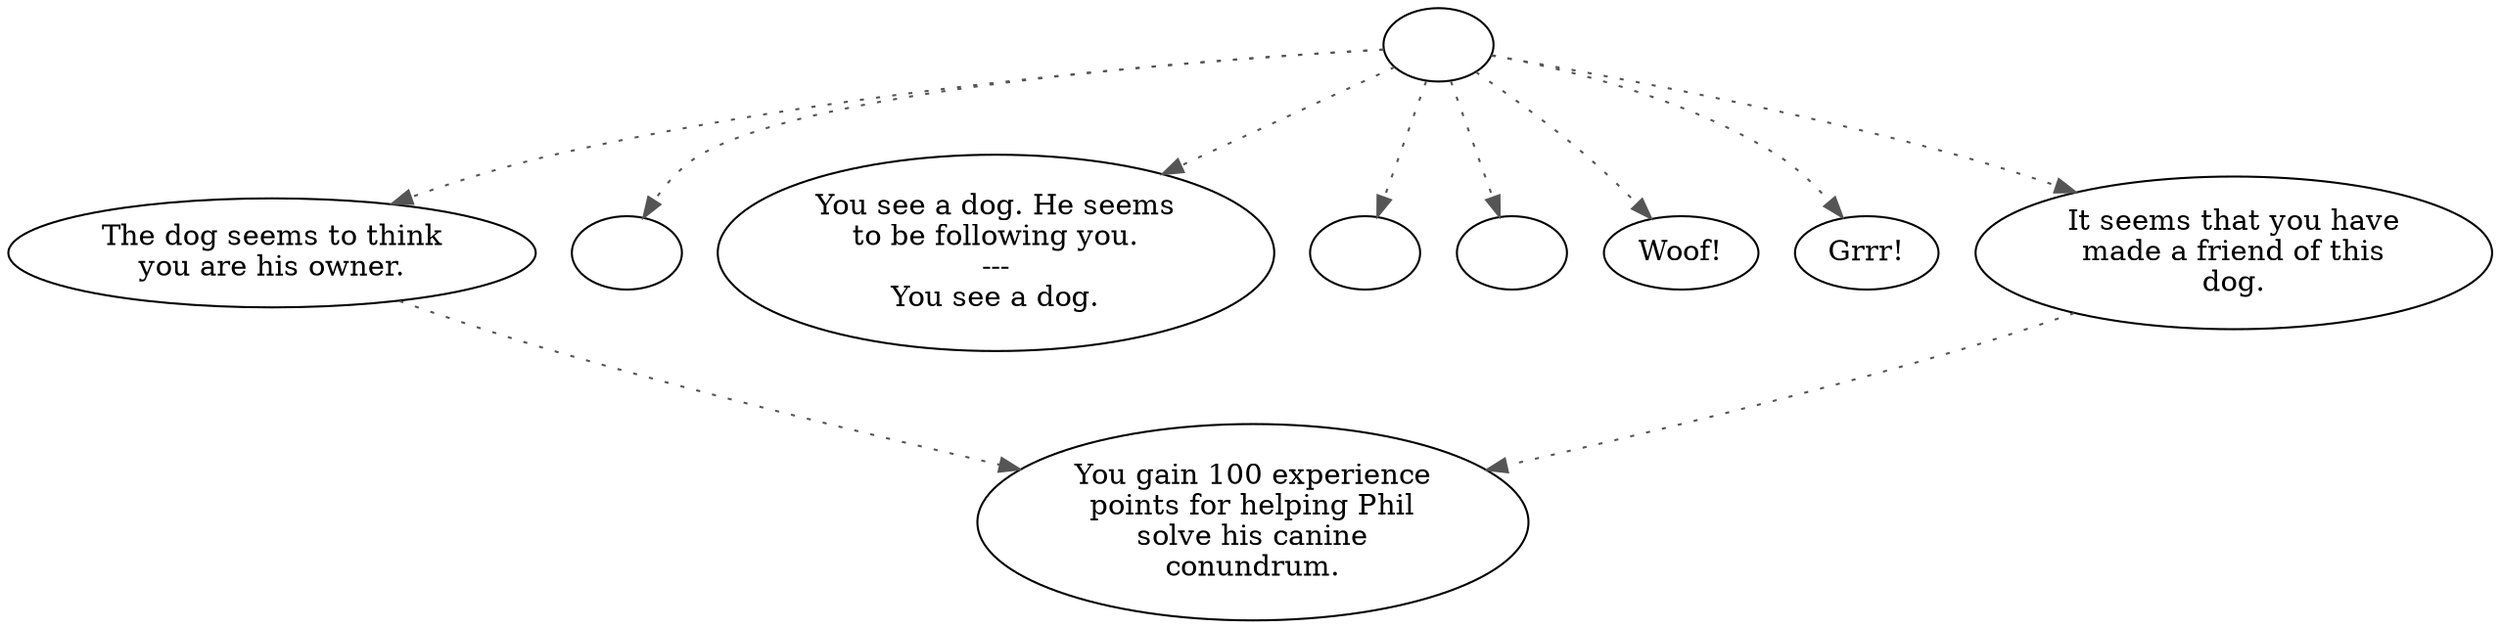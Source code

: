 digraph JUNKDOG {
  "start" [style=filled       fillcolor="#FFFFFF"       color="#000000"]
  "start" -> "critter_p_proc" [style=dotted color="#555555"]
  "start" -> "destroy_p_proc" [style=dotted color="#555555"]
  "start" -> "look_at_p_proc" [style=dotted color="#555555"]
  "start" -> "map_enter_p_proc" [style=dotted color="#555555"]
  "start" -> "pickup_p_proc" [style=dotted color="#555555"]
  "start" -> "talk_p_proc" [style=dotted color="#555555"]
  "start" -> "timed_event_p_proc" [style=dotted color="#555555"]
  "start" -> "use_obj_on_p_proc" [style=dotted color="#555555"]
  "start" [label=""]
  "critter_p_proc" [style=filled       fillcolor="#FFFFFF"       color="#000000"]
  "critter_p_proc" -> "dog_joins_dude" [style=dotted color="#555555"]
  "critter_p_proc" [label="The dog seems to think\nyou are his owner."]
  "destroy_p_proc" [style=filled       fillcolor="#FFFFFF"       color="#000000"]
  "destroy_p_proc" [label=""]
  "look_at_p_proc" [style=filled       fillcolor="#FFFFFF"       color="#000000"]
  "look_at_p_proc" [label="You see a dog. He seems\nto be following you.\n---\nYou see a dog."]
  "map_enter_p_proc" [style=filled       fillcolor="#FFFFFF"       color="#000000"]
  "map_enter_p_proc" [label=""]
  "pickup_p_proc" [style=filled       fillcolor="#FFFFFF"       color="#000000"]
  "pickup_p_proc" [label=""]
  "talk_p_proc" [style=filled       fillcolor="#FFFFFF"       color="#000000"]
  "talk_p_proc" [label="Woof!"]
  "timed_event_p_proc" [style=filled       fillcolor="#FFFFFF"       color="#000000"]
  "timed_event_p_proc" [label="Grrr!"]
  "use_obj_on_p_proc" [style=filled       fillcolor="#FFFFFF"       color="#000000"]
  "use_obj_on_p_proc" -> "dog_joins_dude" [style=dotted color="#555555"]
  "use_obj_on_p_proc" [label="It seems that you have\nmade a friend of this\ndog."]
  "dog_joins_dude" [style=filled       fillcolor="#FFFFFF"       color="#000000"]
  "dog_joins_dude" [label="You gain 100 experience\npoints for helping Phil\nsolve his canine\nconundrum."]
}